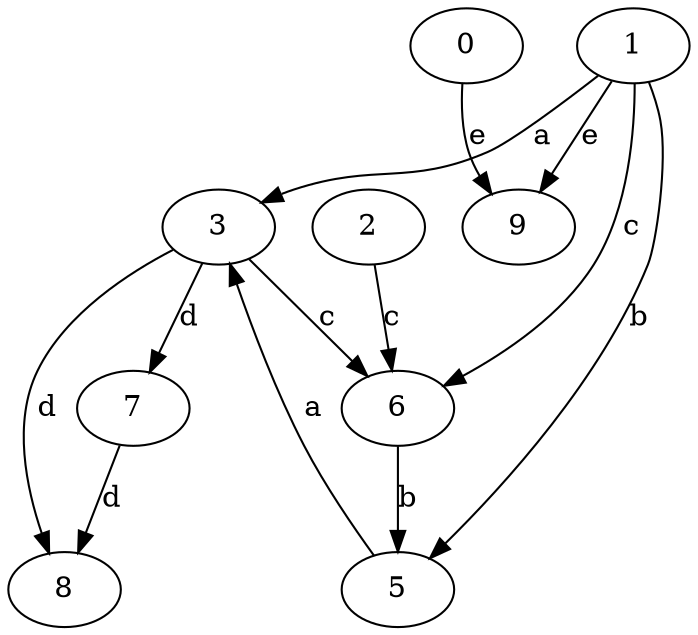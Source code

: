 strict digraph  {
0;
1;
2;
3;
5;
6;
7;
8;
9;
0 -> 9  [label=e];
1 -> 3  [label=a];
1 -> 5  [label=b];
1 -> 6  [label=c];
1 -> 9  [label=e];
2 -> 6  [label=c];
3 -> 6  [label=c];
3 -> 7  [label=d];
3 -> 8  [label=d];
5 -> 3  [label=a];
6 -> 5  [label=b];
7 -> 8  [label=d];
}
